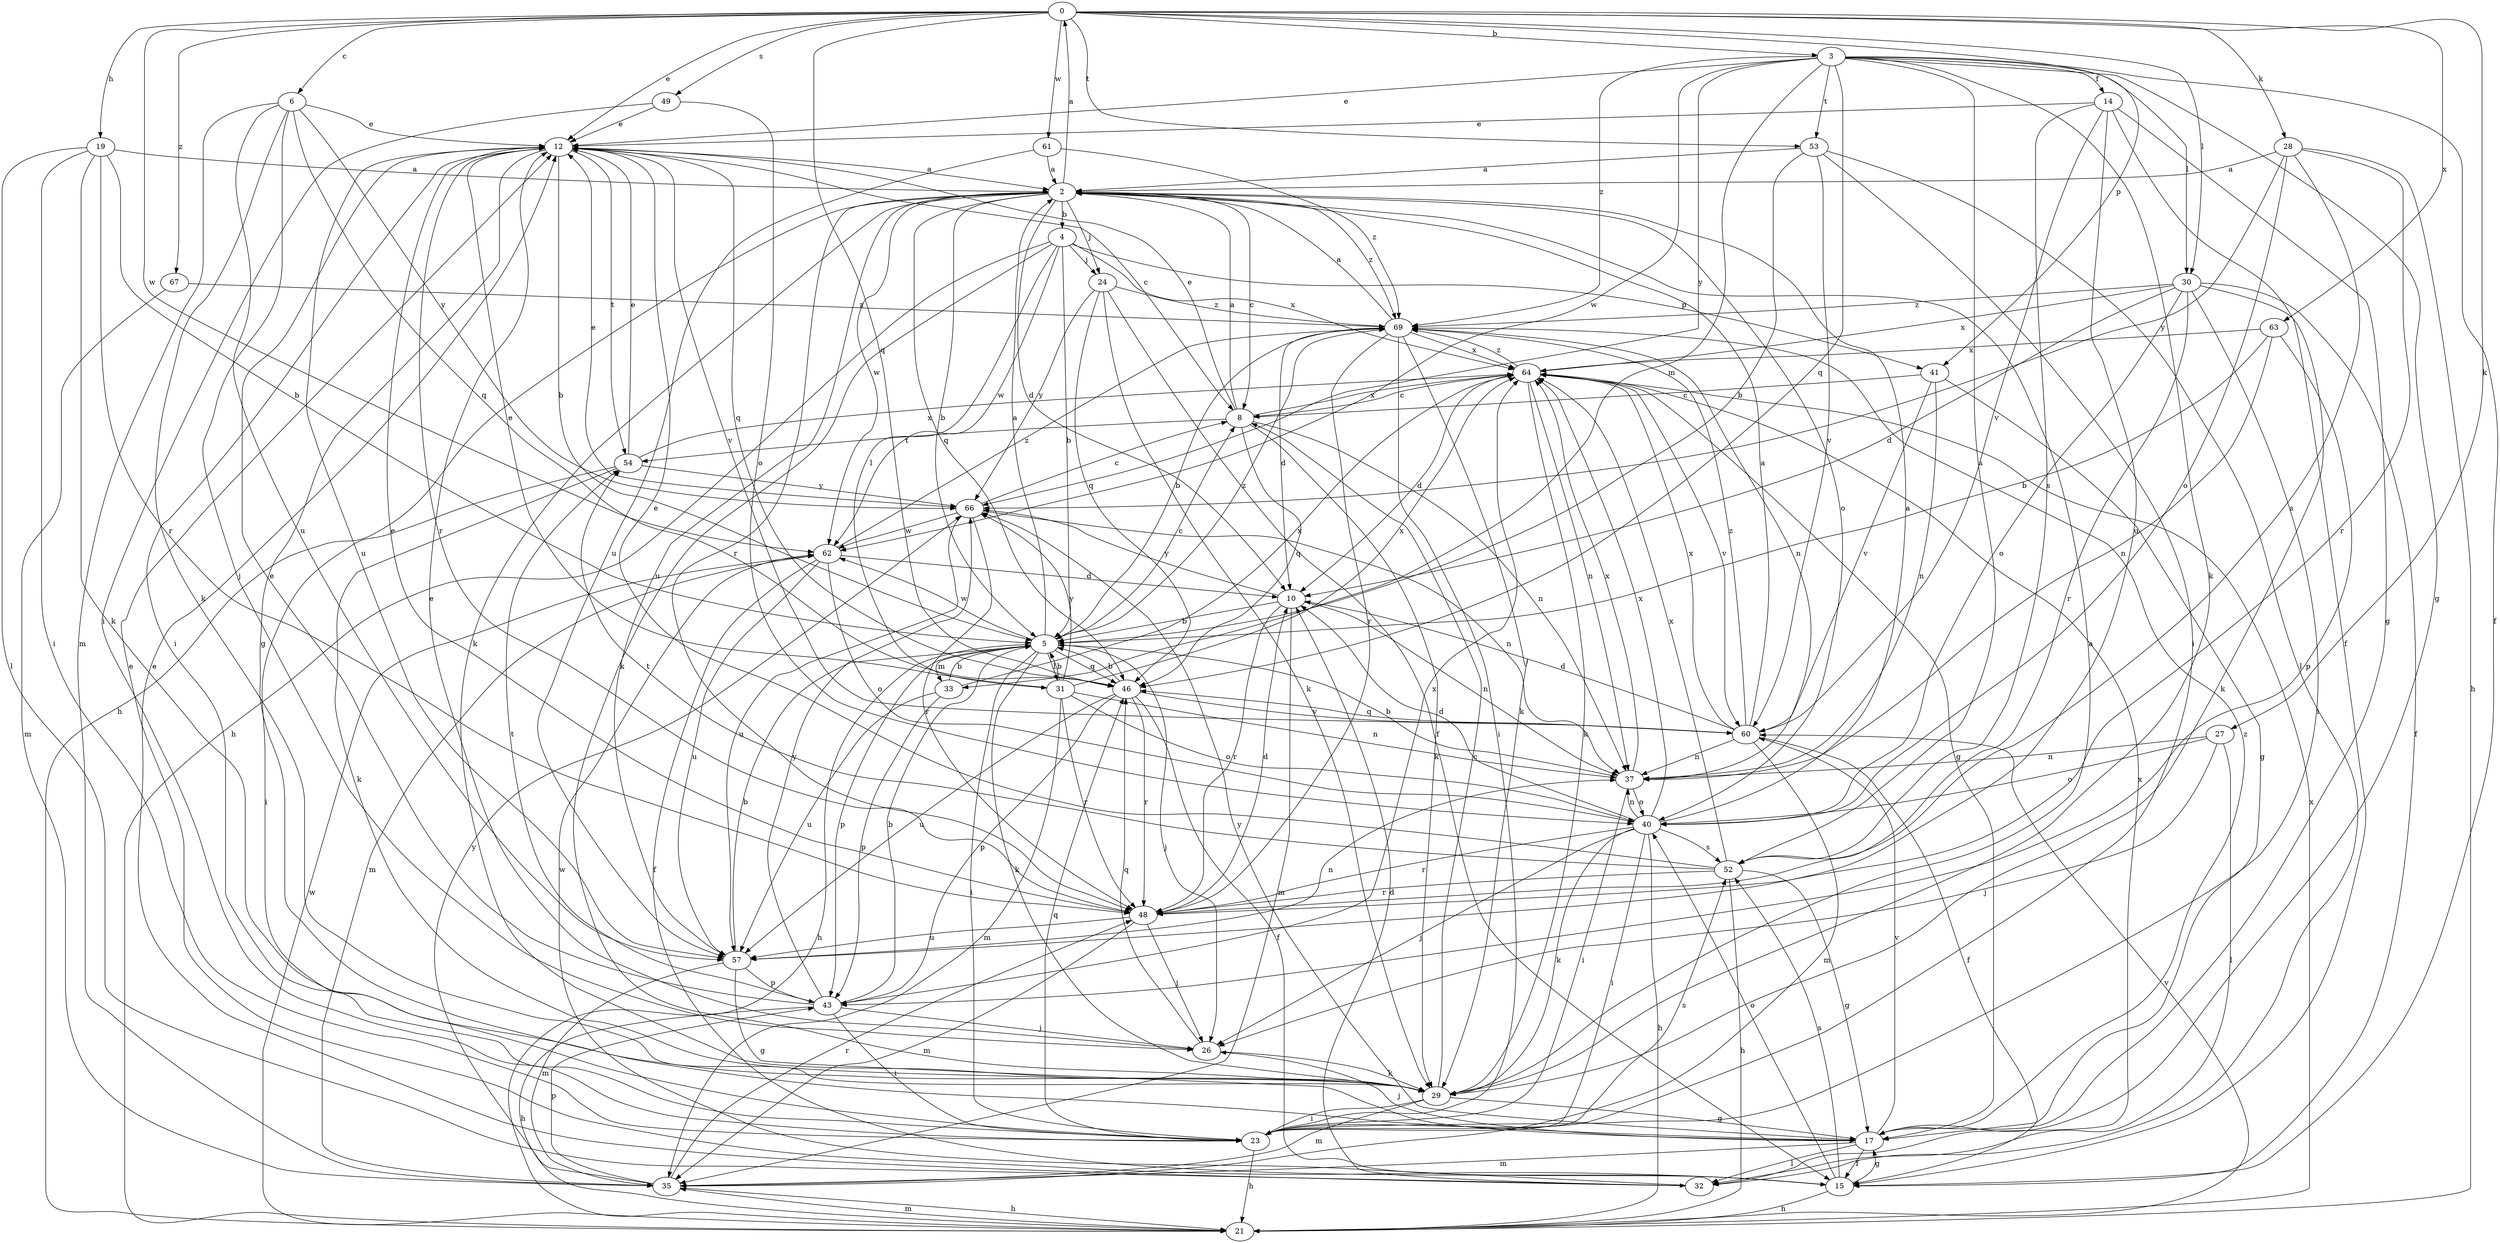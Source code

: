 strict digraph  {
0;
2;
3;
4;
5;
6;
8;
10;
12;
14;
15;
17;
19;
21;
23;
24;
26;
27;
28;
29;
30;
31;
32;
33;
35;
37;
40;
41;
43;
46;
48;
49;
52;
53;
54;
57;
60;
61;
62;
63;
64;
66;
67;
69;
0 -> 3  [label=b];
0 -> 6  [label=c];
0 -> 12  [label=e];
0 -> 19  [label=h];
0 -> 27  [label=k];
0 -> 28  [label=k];
0 -> 30  [label=l];
0 -> 41  [label=p];
0 -> 46  [label=q];
0 -> 49  [label=s];
0 -> 53  [label=t];
0 -> 61  [label=w];
0 -> 62  [label=w];
0 -> 63  [label=x];
0 -> 67  [label=z];
2 -> 0  [label=a];
2 -> 4  [label=b];
2 -> 5  [label=b];
2 -> 8  [label=c];
2 -> 10  [label=d];
2 -> 21  [label=h];
2 -> 24  [label=j];
2 -> 29  [label=k];
2 -> 40  [label=o];
2 -> 46  [label=q];
2 -> 48  [label=r];
2 -> 57  [label=u];
2 -> 62  [label=w];
2 -> 69  [label=z];
3 -> 12  [label=e];
3 -> 14  [label=f];
3 -> 15  [label=f];
3 -> 17  [label=g];
3 -> 29  [label=k];
3 -> 30  [label=l];
3 -> 33  [label=m];
3 -> 46  [label=q];
3 -> 52  [label=s];
3 -> 53  [label=t];
3 -> 62  [label=w];
3 -> 66  [label=y];
3 -> 69  [label=z];
4 -> 5  [label=b];
4 -> 21  [label=h];
4 -> 24  [label=j];
4 -> 29  [label=k];
4 -> 31  [label=l];
4 -> 41  [label=p];
4 -> 62  [label=w];
4 -> 64  [label=x];
5 -> 2  [label=a];
5 -> 8  [label=c];
5 -> 21  [label=h];
5 -> 23  [label=i];
5 -> 26  [label=j];
5 -> 29  [label=k];
5 -> 31  [label=l];
5 -> 33  [label=m];
5 -> 43  [label=p];
5 -> 46  [label=q];
5 -> 62  [label=w];
5 -> 69  [label=z];
6 -> 12  [label=e];
6 -> 26  [label=j];
6 -> 29  [label=k];
6 -> 35  [label=m];
6 -> 46  [label=q];
6 -> 57  [label=u];
6 -> 66  [label=y];
8 -> 2  [label=a];
8 -> 12  [label=e];
8 -> 29  [label=k];
8 -> 37  [label=n];
8 -> 46  [label=q];
8 -> 54  [label=t];
8 -> 64  [label=x];
10 -> 5  [label=b];
10 -> 35  [label=m];
10 -> 37  [label=n];
10 -> 48  [label=r];
10 -> 66  [label=y];
12 -> 2  [label=a];
12 -> 5  [label=b];
12 -> 8  [label=c];
12 -> 17  [label=g];
12 -> 23  [label=i];
12 -> 46  [label=q];
12 -> 48  [label=r];
12 -> 54  [label=t];
12 -> 57  [label=u];
12 -> 60  [label=v];
14 -> 12  [label=e];
14 -> 15  [label=f];
14 -> 17  [label=g];
14 -> 52  [label=s];
14 -> 57  [label=u];
14 -> 60  [label=v];
15 -> 12  [label=e];
15 -> 17  [label=g];
15 -> 21  [label=h];
15 -> 40  [label=o];
15 -> 52  [label=s];
17 -> 15  [label=f];
17 -> 26  [label=j];
17 -> 32  [label=l];
17 -> 35  [label=m];
17 -> 60  [label=v];
17 -> 66  [label=y];
17 -> 69  [label=z];
19 -> 2  [label=a];
19 -> 5  [label=b];
19 -> 23  [label=i];
19 -> 29  [label=k];
19 -> 32  [label=l];
19 -> 48  [label=r];
21 -> 35  [label=m];
21 -> 60  [label=v];
21 -> 62  [label=w];
21 -> 64  [label=x];
23 -> 21  [label=h];
23 -> 46  [label=q];
23 -> 52  [label=s];
24 -> 15  [label=f];
24 -> 29  [label=k];
24 -> 46  [label=q];
24 -> 66  [label=y];
24 -> 69  [label=z];
26 -> 12  [label=e];
26 -> 29  [label=k];
26 -> 46  [label=q];
27 -> 26  [label=j];
27 -> 32  [label=l];
27 -> 37  [label=n];
27 -> 40  [label=o];
28 -> 2  [label=a];
28 -> 21  [label=h];
28 -> 40  [label=o];
28 -> 48  [label=r];
28 -> 52  [label=s];
28 -> 66  [label=y];
29 -> 2  [label=a];
29 -> 8  [label=c];
29 -> 17  [label=g];
29 -> 23  [label=i];
29 -> 35  [label=m];
30 -> 10  [label=d];
30 -> 15  [label=f];
30 -> 23  [label=i];
30 -> 29  [label=k];
30 -> 40  [label=o];
30 -> 48  [label=r];
30 -> 64  [label=x];
30 -> 69  [label=z];
31 -> 5  [label=b];
31 -> 12  [label=e];
31 -> 35  [label=m];
31 -> 37  [label=n];
31 -> 40  [label=o];
31 -> 48  [label=r];
31 -> 64  [label=x];
31 -> 66  [label=y];
32 -> 10  [label=d];
32 -> 12  [label=e];
32 -> 62  [label=w];
32 -> 64  [label=x];
33 -> 5  [label=b];
33 -> 43  [label=p];
33 -> 57  [label=u];
33 -> 64  [label=x];
35 -> 21  [label=h];
35 -> 43  [label=p];
35 -> 48  [label=r];
35 -> 66  [label=y];
37 -> 5  [label=b];
37 -> 23  [label=i];
37 -> 40  [label=o];
37 -> 64  [label=x];
40 -> 2  [label=a];
40 -> 10  [label=d];
40 -> 21  [label=h];
40 -> 23  [label=i];
40 -> 26  [label=j];
40 -> 29  [label=k];
40 -> 37  [label=n];
40 -> 48  [label=r];
40 -> 52  [label=s];
40 -> 64  [label=x];
41 -> 8  [label=c];
41 -> 17  [label=g];
41 -> 37  [label=n];
41 -> 60  [label=v];
43 -> 5  [label=b];
43 -> 12  [label=e];
43 -> 21  [label=h];
43 -> 23  [label=i];
43 -> 26  [label=j];
43 -> 54  [label=t];
43 -> 64  [label=x];
43 -> 66  [label=y];
46 -> 5  [label=b];
46 -> 15  [label=f];
46 -> 43  [label=p];
46 -> 48  [label=r];
46 -> 57  [label=u];
46 -> 60  [label=v];
48 -> 10  [label=d];
48 -> 12  [label=e];
48 -> 26  [label=j];
48 -> 35  [label=m];
48 -> 57  [label=u];
49 -> 12  [label=e];
49 -> 23  [label=i];
49 -> 40  [label=o];
52 -> 12  [label=e];
52 -> 17  [label=g];
52 -> 21  [label=h];
52 -> 48  [label=r];
52 -> 54  [label=t];
52 -> 64  [label=x];
53 -> 2  [label=a];
53 -> 5  [label=b];
53 -> 23  [label=i];
53 -> 32  [label=l];
53 -> 60  [label=v];
54 -> 12  [label=e];
54 -> 23  [label=i];
54 -> 29  [label=k];
54 -> 64  [label=x];
54 -> 66  [label=y];
57 -> 5  [label=b];
57 -> 17  [label=g];
57 -> 35  [label=m];
57 -> 37  [label=n];
57 -> 43  [label=p];
60 -> 2  [label=a];
60 -> 10  [label=d];
60 -> 15  [label=f];
60 -> 35  [label=m];
60 -> 37  [label=n];
60 -> 46  [label=q];
60 -> 64  [label=x];
60 -> 69  [label=z];
61 -> 2  [label=a];
61 -> 57  [label=u];
61 -> 69  [label=z];
62 -> 10  [label=d];
62 -> 15  [label=f];
62 -> 35  [label=m];
62 -> 40  [label=o];
62 -> 57  [label=u];
62 -> 69  [label=z];
63 -> 5  [label=b];
63 -> 37  [label=n];
63 -> 43  [label=p];
63 -> 64  [label=x];
64 -> 8  [label=c];
64 -> 10  [label=d];
64 -> 17  [label=g];
64 -> 29  [label=k];
64 -> 37  [label=n];
64 -> 60  [label=v];
64 -> 69  [label=z];
66 -> 8  [label=c];
66 -> 12  [label=e];
66 -> 37  [label=n];
66 -> 48  [label=r];
66 -> 57  [label=u];
66 -> 62  [label=w];
67 -> 35  [label=m];
67 -> 69  [label=z];
69 -> 2  [label=a];
69 -> 5  [label=b];
69 -> 10  [label=d];
69 -> 23  [label=i];
69 -> 29  [label=k];
69 -> 37  [label=n];
69 -> 48  [label=r];
69 -> 64  [label=x];
}
